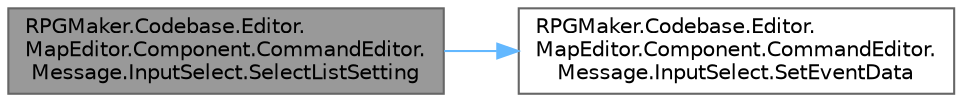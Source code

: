 digraph "RPGMaker.Codebase.Editor.MapEditor.Component.CommandEditor.Message.InputSelect.SelectListSetting"
{
 // LATEX_PDF_SIZE
  bgcolor="transparent";
  edge [fontname=Helvetica,fontsize=10,labelfontname=Helvetica,labelfontsize=10];
  node [fontname=Helvetica,fontsize=10,shape=box,height=0.2,width=0.4];
  rankdir="LR";
  Node1 [id="Node000001",label="RPGMaker.Codebase.Editor.\lMapEditor.Component.CommandEditor.\lMessage.InputSelect.SelectListSetting",height=0.2,width=0.4,color="gray40", fillcolor="grey60", style="filled", fontcolor="black",tooltip="😁 [選択肢数]の変更に伴う実行内容枠の選択肢の増減処理"];
  Node1 -> Node2 [id="edge1_Node000001_Node000002",color="steelblue1",style="solid",tooltip=" "];
  Node2 [id="Node000002",label="RPGMaker.Codebase.Editor.\lMapEditor.Component.CommandEditor.\lMessage.InputSelect.SetEventData",height=0.2,width=0.4,color="grey40", fillcolor="white", style="filled",URL="$d9/de4/class_r_p_g_maker_1_1_codebase_1_1_editor_1_1_map_editor_1_1_component_1_1_command_editor_1_1_message_1_1_input_select.html#a5775b70359134fceb810a44e1af8020f",tooltip="😁 イベント・データ設定"];
}
